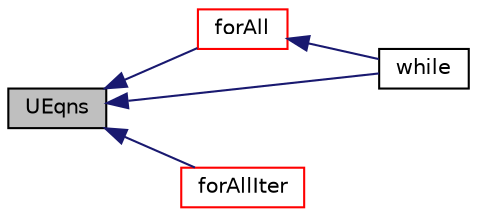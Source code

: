 digraph "UEqns"
{
  bgcolor="transparent";
  edge [fontname="Helvetica",fontsize="10",labelfontname="Helvetica",labelfontsize="10"];
  node [fontname="Helvetica",fontsize="10",shape=record];
  rankdir="LR";
  Node1 [label="UEqns",height=0.2,width=0.4,color="black", fillcolor="grey75", style="filled", fontcolor="black"];
  Node1 -> Node2 [dir="back",color="midnightblue",fontsize="10",style="solid",fontname="Helvetica"];
  Node2 [label="forAll",height=0.2,width=0.4,color="red",URL="$a03086.html#a3a6dfa236873b1e0df07a723bccf5222"];
  Node2 -> Node3 [dir="back",color="midnightblue",fontsize="10",style="solid",fontname="Helvetica"];
  Node3 [label="while",height=0.2,width=0.4,color="black",URL="$a03086.html#a0b9d5d8b1ecc0bf63b4c35f41598a500"];
  Node1 -> Node4 [dir="back",color="midnightblue",fontsize="10",style="solid",fontname="Helvetica"];
  Node4 [label="forAllIter",height=0.2,width=0.4,color="red",URL="$a03083.html#aaaca96f2de03e39be860dca1ff20ef39"];
  Node1 -> Node3 [dir="back",color="midnightblue",fontsize="10",style="solid",fontname="Helvetica"];
}
